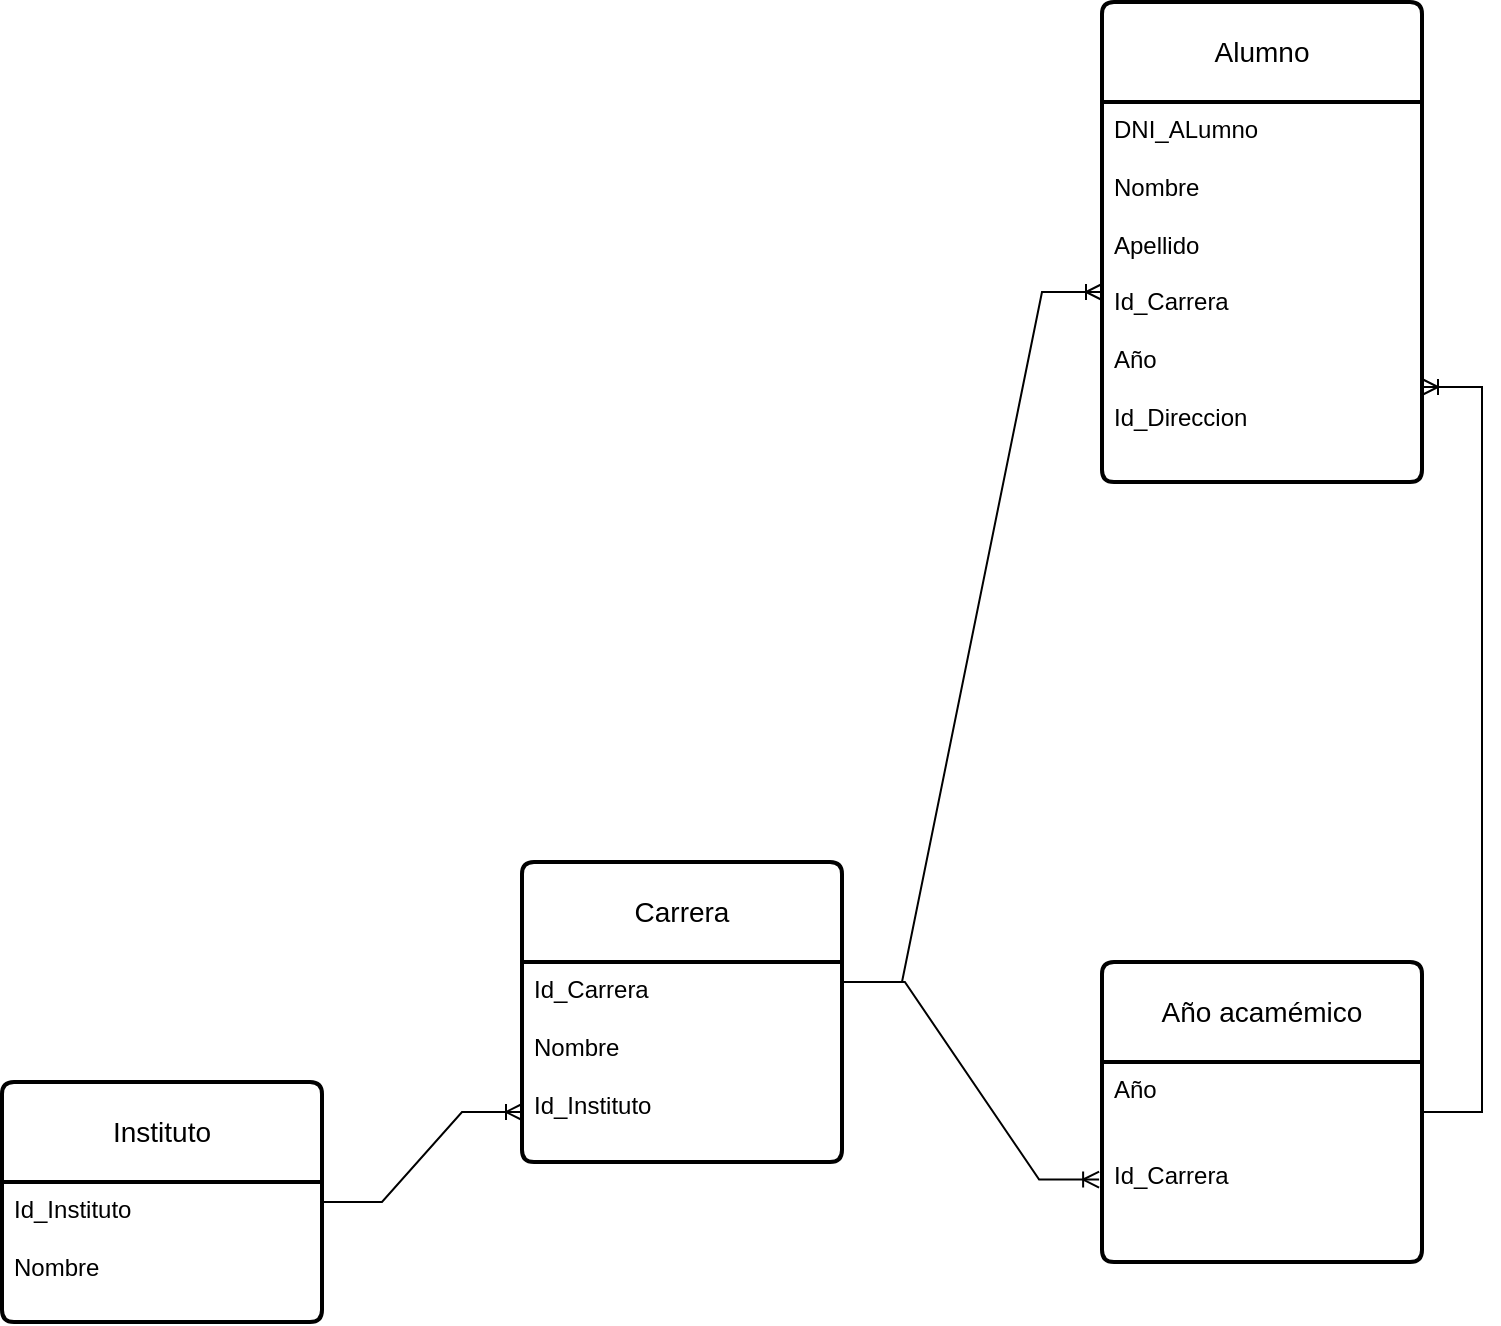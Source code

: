 <mxfile version="26.2.8">
  <diagram id="C5RBs43oDa-KdzZeNtuy" name="Page-1">
    <mxGraphModel dx="870" dy="1637" grid="1" gridSize="10" guides="1" tooltips="1" connect="1" arrows="1" fold="1" page="1" pageScale="1" pageWidth="827" pageHeight="1169" math="0" shadow="0">
      <root>
        <mxCell id="WIyWlLk6GJQsqaUBKTNV-0" />
        <mxCell id="WIyWlLk6GJQsqaUBKTNV-1" parent="WIyWlLk6GJQsqaUBKTNV-0" />
        <mxCell id="zxXiCDNfmofHqMb3xaW2-5" value="" style="edgeStyle=entityRelationEdgeStyle;fontSize=12;html=1;endArrow=ERoneToMany;rounded=0;entryX=0;entryY=0.75;entryDx=0;entryDy=0;" edge="1" parent="WIyWlLk6GJQsqaUBKTNV-1" target="zxXiCDNfmofHqMb3xaW2-9">
          <mxGeometry width="100" height="100" relative="1" as="geometry">
            <mxPoint x="180" y="280" as="sourcePoint" />
            <mxPoint x="280" y="180" as="targetPoint" />
          </mxGeometry>
        </mxCell>
        <mxCell id="zxXiCDNfmofHqMb3xaW2-6" value="Instituto" style="swimlane;childLayout=stackLayout;horizontal=1;startSize=50;horizontalStack=0;rounded=1;fontSize=14;fontStyle=0;strokeWidth=2;resizeParent=0;resizeLast=1;shadow=0;dashed=0;align=center;arcSize=4;whiteSpace=wrap;html=1;" vertex="1" parent="WIyWlLk6GJQsqaUBKTNV-1">
          <mxGeometry x="20" y="220" width="160" height="120" as="geometry" />
        </mxCell>
        <mxCell id="zxXiCDNfmofHqMb3xaW2-7" value="Id_Instituto&lt;br&gt;&lt;br&gt;&lt;div&gt;Nombre&lt;/div&gt;" style="align=left;strokeColor=none;fillColor=none;spacingLeft=4;spacingRight=4;fontSize=12;verticalAlign=top;resizable=0;rotatable=0;part=1;html=1;whiteSpace=wrap;" vertex="1" parent="zxXiCDNfmofHqMb3xaW2-6">
          <mxGeometry y="50" width="160" height="70" as="geometry" />
        </mxCell>
        <mxCell id="zxXiCDNfmofHqMb3xaW2-8" value="Carrera" style="swimlane;childLayout=stackLayout;horizontal=1;startSize=50;horizontalStack=0;rounded=1;fontSize=14;fontStyle=0;strokeWidth=2;resizeParent=0;resizeLast=1;shadow=0;dashed=0;align=center;arcSize=4;whiteSpace=wrap;html=1;" vertex="1" parent="WIyWlLk6GJQsqaUBKTNV-1">
          <mxGeometry x="280" y="110" width="160" height="150" as="geometry" />
        </mxCell>
        <mxCell id="zxXiCDNfmofHqMb3xaW2-9" value="Id_Carrera&lt;div&gt;&lt;br&gt;&lt;div&gt;Nombre&lt;/div&gt;&lt;div&gt;&lt;br&gt;&lt;/div&gt;&lt;div&gt;Id_Instituto&lt;br&gt;&lt;br&gt;&lt;/div&gt;&lt;/div&gt;" style="align=left;strokeColor=none;fillColor=none;spacingLeft=4;spacingRight=4;fontSize=12;verticalAlign=top;resizable=0;rotatable=0;part=1;html=1;whiteSpace=wrap;" vertex="1" parent="zxXiCDNfmofHqMb3xaW2-8">
          <mxGeometry y="50" width="160" height="100" as="geometry" />
        </mxCell>
        <mxCell id="zxXiCDNfmofHqMb3xaW2-10" value="Año acamémico" style="swimlane;childLayout=stackLayout;horizontal=1;startSize=50;horizontalStack=0;rounded=1;fontSize=14;fontStyle=0;strokeWidth=2;resizeParent=0;resizeLast=1;shadow=0;dashed=0;align=center;arcSize=4;whiteSpace=wrap;html=1;" vertex="1" parent="WIyWlLk6GJQsqaUBKTNV-1">
          <mxGeometry x="570" y="160" width="160" height="150" as="geometry" />
        </mxCell>
        <mxCell id="zxXiCDNfmofHqMb3xaW2-11" value="&lt;div&gt;&lt;div&gt;Año&lt;/div&gt;&lt;/div&gt;&lt;div&gt;&lt;br&gt;&lt;/div&gt;&lt;div&gt;&lt;br&gt;&lt;/div&gt;&lt;div&gt;Id_Carrera&lt;/div&gt;" style="align=left;strokeColor=none;fillColor=none;spacingLeft=4;spacingRight=4;fontSize=12;verticalAlign=top;resizable=0;rotatable=0;part=1;html=1;whiteSpace=wrap;" vertex="1" parent="zxXiCDNfmofHqMb3xaW2-10">
          <mxGeometry y="50" width="160" height="100" as="geometry" />
        </mxCell>
        <mxCell id="zxXiCDNfmofHqMb3xaW2-12" value="" style="edgeStyle=entityRelationEdgeStyle;fontSize=12;html=1;endArrow=ERoneToMany;rounded=0;exitX=1;exitY=0.5;exitDx=0;exitDy=0;entryX=-0.009;entryY=0.588;entryDx=0;entryDy=0;entryPerimeter=0;" edge="1" parent="WIyWlLk6GJQsqaUBKTNV-1" target="zxXiCDNfmofHqMb3xaW2-11">
          <mxGeometry width="100" height="100" relative="1" as="geometry">
            <mxPoint x="441.44" y="170.0" as="sourcePoint" />
            <mxPoint x="520" y="243.7" as="targetPoint" />
          </mxGeometry>
        </mxCell>
        <mxCell id="zxXiCDNfmofHqMb3xaW2-13" value="Alumno" style="swimlane;childLayout=stackLayout;horizontal=1;startSize=50;horizontalStack=0;rounded=1;fontSize=14;fontStyle=0;strokeWidth=2;resizeParent=0;resizeLast=1;shadow=0;dashed=0;align=center;arcSize=4;whiteSpace=wrap;html=1;" vertex="1" parent="WIyWlLk6GJQsqaUBKTNV-1">
          <mxGeometry x="570" y="-320" width="160" height="240" as="geometry" />
        </mxCell>
        <mxCell id="zxXiCDNfmofHqMb3xaW2-14" value="DNI_ALumno&lt;div&gt;&lt;br&gt;&lt;/div&gt;&lt;div&gt;Nombre&lt;/div&gt;&lt;div&gt;&lt;br&gt;&lt;/div&gt;&lt;div&gt;Apellido&lt;/div&gt;&lt;div&gt;&lt;br&gt;&lt;/div&gt;&lt;div&gt;Id_Carrera&lt;/div&gt;&lt;div&gt;&lt;br&gt;&lt;/div&gt;&lt;div&gt;Año&lt;/div&gt;&lt;div&gt;&lt;br&gt;&lt;/div&gt;&lt;div&gt;Id_Direccion&lt;/div&gt;" style="align=left;strokeColor=none;fillColor=none;spacingLeft=4;spacingRight=4;fontSize=12;verticalAlign=top;resizable=0;rotatable=0;part=1;html=1;whiteSpace=wrap;" vertex="1" parent="zxXiCDNfmofHqMb3xaW2-13">
          <mxGeometry y="50" width="160" height="190" as="geometry" />
        </mxCell>
        <mxCell id="zxXiCDNfmofHqMb3xaW2-16" value="" style="edgeStyle=entityRelationEdgeStyle;fontSize=12;html=1;endArrow=ERoneToMany;rounded=0;entryX=0;entryY=0.5;entryDx=0;entryDy=0;" edge="1" parent="WIyWlLk6GJQsqaUBKTNV-1" target="zxXiCDNfmofHqMb3xaW2-14">
          <mxGeometry width="100" height="100" relative="1" as="geometry">
            <mxPoint x="440" y="170" as="sourcePoint" />
            <mxPoint x="600" y="400" as="targetPoint" />
          </mxGeometry>
        </mxCell>
        <mxCell id="zxXiCDNfmofHqMb3xaW2-23" value="" style="edgeStyle=entityRelationEdgeStyle;fontSize=12;html=1;endArrow=ERoneToMany;rounded=0;entryX=1;entryY=0.75;entryDx=0;entryDy=0;exitX=1;exitY=0.25;exitDx=0;exitDy=0;" edge="1" parent="WIyWlLk6GJQsqaUBKTNV-1" source="zxXiCDNfmofHqMb3xaW2-11" target="zxXiCDNfmofHqMb3xaW2-14">
          <mxGeometry width="100" height="100" relative="1" as="geometry">
            <mxPoint x="920" y="120" as="sourcePoint" />
            <mxPoint x="1020" y="20" as="targetPoint" />
          </mxGeometry>
        </mxCell>
      </root>
    </mxGraphModel>
  </diagram>
</mxfile>
